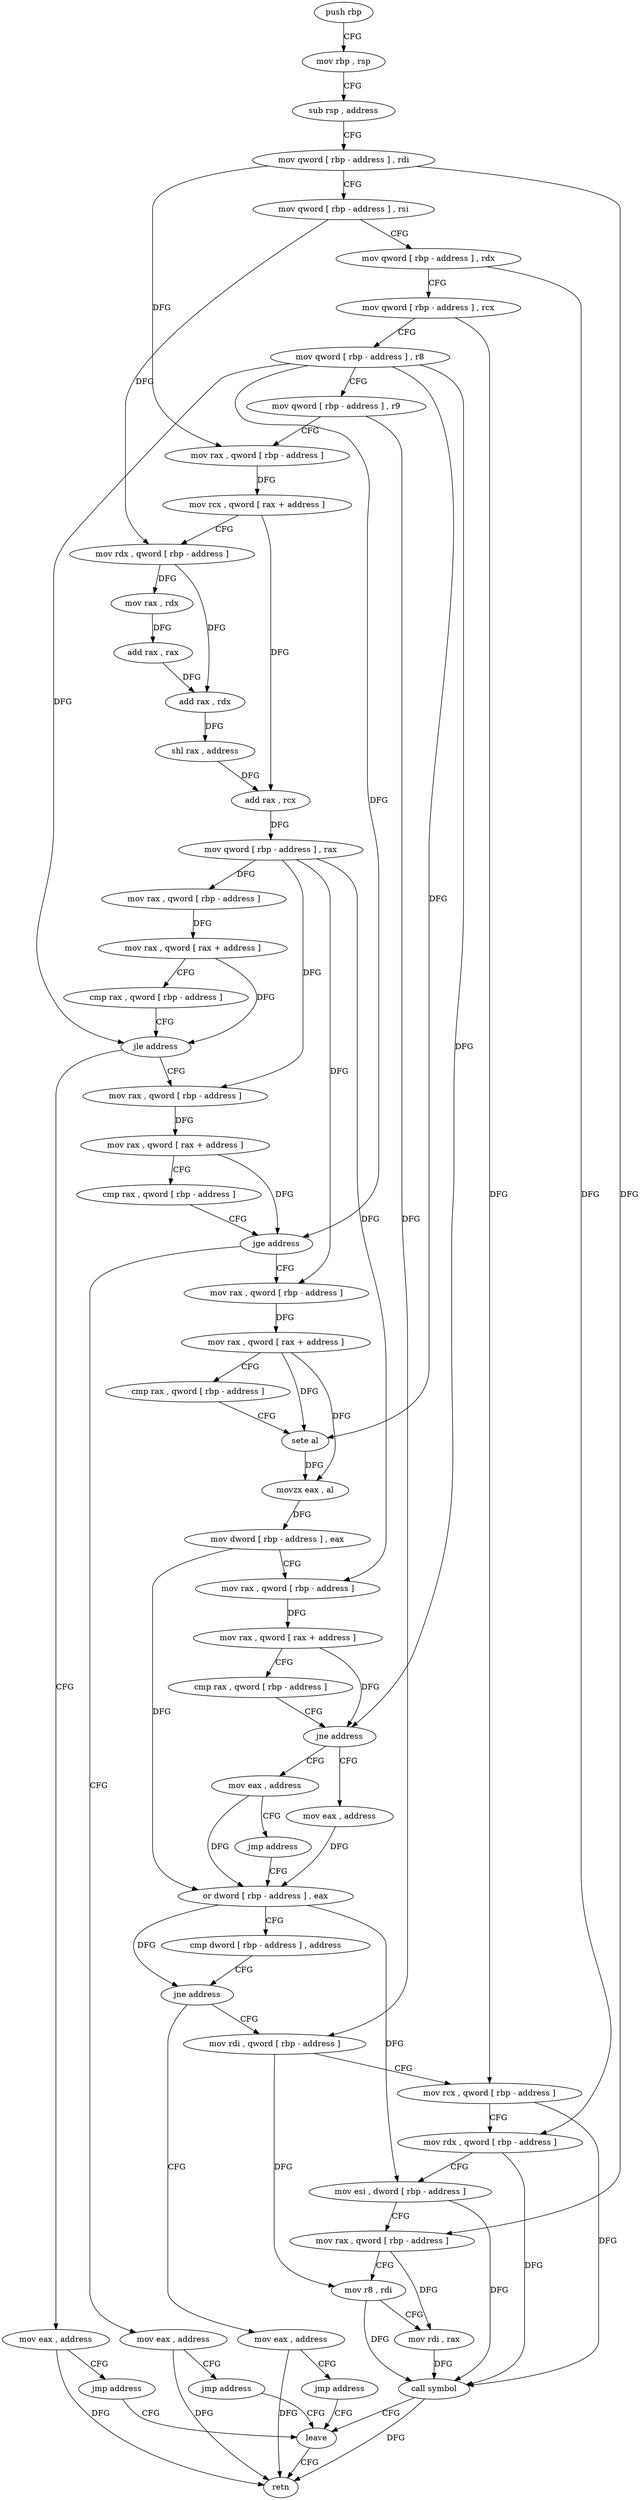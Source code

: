 digraph "func" {
"4433288" [label = "push rbp" ]
"4433289" [label = "mov rbp , rsp" ]
"4433292" [label = "sub rsp , address" ]
"4433296" [label = "mov qword [ rbp - address ] , rdi" ]
"4433300" [label = "mov qword [ rbp - address ] , rsi" ]
"4433304" [label = "mov qword [ rbp - address ] , rdx" ]
"4433308" [label = "mov qword [ rbp - address ] , rcx" ]
"4433312" [label = "mov qword [ rbp - address ] , r8" ]
"4433316" [label = "mov qword [ rbp - address ] , r9" ]
"4433320" [label = "mov rax , qword [ rbp - address ]" ]
"4433324" [label = "mov rcx , qword [ rax + address ]" ]
"4433331" [label = "mov rdx , qword [ rbp - address ]" ]
"4433335" [label = "mov rax , rdx" ]
"4433338" [label = "add rax , rax" ]
"4433341" [label = "add rax , rdx" ]
"4433344" [label = "shl rax , address" ]
"4433348" [label = "add rax , rcx" ]
"4433351" [label = "mov qword [ rbp - address ] , rax" ]
"4433355" [label = "mov rax , qword [ rbp - address ]" ]
"4433359" [label = "mov rax , qword [ rax + address ]" ]
"4433363" [label = "cmp rax , qword [ rbp - address ]" ]
"4433367" [label = "jle address" ]
"4433376" [label = "mov rax , qword [ rbp - address ]" ]
"4433369" [label = "mov eax , address" ]
"4433380" [label = "mov rax , qword [ rax + address ]" ]
"4433384" [label = "cmp rax , qword [ rbp - address ]" ]
"4433388" [label = "jge address" ]
"4433397" [label = "mov rax , qword [ rbp - address ]" ]
"4433390" [label = "mov eax , address" ]
"4433374" [label = "jmp address" ]
"4433490" [label = "leave" ]
"4433401" [label = "mov rax , qword [ rax + address ]" ]
"4433405" [label = "cmp rax , qword [ rbp - address ]" ]
"4433409" [label = "sete al" ]
"4433412" [label = "movzx eax , al" ]
"4433415" [label = "mov dword [ rbp - address ] , eax" ]
"4433418" [label = "mov rax , qword [ rbp - address ]" ]
"4433422" [label = "mov rax , qword [ rax + address ]" ]
"4433426" [label = "cmp rax , qword [ rbp - address ]" ]
"4433430" [label = "jne address" ]
"4433439" [label = "mov eax , address" ]
"4433432" [label = "mov eax , address" ]
"4433395" [label = "jmp address" ]
"4433491" [label = "retn" ]
"4433444" [label = "or dword [ rbp - address ] , eax" ]
"4433437" [label = "jmp address" ]
"4433460" [label = "mov rdi , qword [ rbp - address ]" ]
"4433464" [label = "mov rcx , qword [ rbp - address ]" ]
"4433468" [label = "mov rdx , qword [ rbp - address ]" ]
"4433472" [label = "mov esi , dword [ rbp - address ]" ]
"4433475" [label = "mov rax , qword [ rbp - address ]" ]
"4433479" [label = "mov r8 , rdi" ]
"4433482" [label = "mov rdi , rax" ]
"4433485" [label = "call symbol" ]
"4433453" [label = "mov eax , address" ]
"4433458" [label = "jmp address" ]
"4433447" [label = "cmp dword [ rbp - address ] , address" ]
"4433451" [label = "jne address" ]
"4433288" -> "4433289" [ label = "CFG" ]
"4433289" -> "4433292" [ label = "CFG" ]
"4433292" -> "4433296" [ label = "CFG" ]
"4433296" -> "4433300" [ label = "CFG" ]
"4433296" -> "4433320" [ label = "DFG" ]
"4433296" -> "4433475" [ label = "DFG" ]
"4433300" -> "4433304" [ label = "CFG" ]
"4433300" -> "4433331" [ label = "DFG" ]
"4433304" -> "4433308" [ label = "CFG" ]
"4433304" -> "4433468" [ label = "DFG" ]
"4433308" -> "4433312" [ label = "CFG" ]
"4433308" -> "4433464" [ label = "DFG" ]
"4433312" -> "4433316" [ label = "CFG" ]
"4433312" -> "4433367" [ label = "DFG" ]
"4433312" -> "4433388" [ label = "DFG" ]
"4433312" -> "4433409" [ label = "DFG" ]
"4433312" -> "4433430" [ label = "DFG" ]
"4433316" -> "4433320" [ label = "CFG" ]
"4433316" -> "4433460" [ label = "DFG" ]
"4433320" -> "4433324" [ label = "DFG" ]
"4433324" -> "4433331" [ label = "CFG" ]
"4433324" -> "4433348" [ label = "DFG" ]
"4433331" -> "4433335" [ label = "DFG" ]
"4433331" -> "4433341" [ label = "DFG" ]
"4433335" -> "4433338" [ label = "DFG" ]
"4433338" -> "4433341" [ label = "DFG" ]
"4433341" -> "4433344" [ label = "DFG" ]
"4433344" -> "4433348" [ label = "DFG" ]
"4433348" -> "4433351" [ label = "DFG" ]
"4433351" -> "4433355" [ label = "DFG" ]
"4433351" -> "4433376" [ label = "DFG" ]
"4433351" -> "4433397" [ label = "DFG" ]
"4433351" -> "4433418" [ label = "DFG" ]
"4433355" -> "4433359" [ label = "DFG" ]
"4433359" -> "4433363" [ label = "CFG" ]
"4433359" -> "4433367" [ label = "DFG" ]
"4433363" -> "4433367" [ label = "CFG" ]
"4433367" -> "4433376" [ label = "CFG" ]
"4433367" -> "4433369" [ label = "CFG" ]
"4433376" -> "4433380" [ label = "DFG" ]
"4433369" -> "4433374" [ label = "CFG" ]
"4433369" -> "4433491" [ label = "DFG" ]
"4433380" -> "4433384" [ label = "CFG" ]
"4433380" -> "4433388" [ label = "DFG" ]
"4433384" -> "4433388" [ label = "CFG" ]
"4433388" -> "4433397" [ label = "CFG" ]
"4433388" -> "4433390" [ label = "CFG" ]
"4433397" -> "4433401" [ label = "DFG" ]
"4433390" -> "4433395" [ label = "CFG" ]
"4433390" -> "4433491" [ label = "DFG" ]
"4433374" -> "4433490" [ label = "CFG" ]
"4433490" -> "4433491" [ label = "CFG" ]
"4433401" -> "4433405" [ label = "CFG" ]
"4433401" -> "4433409" [ label = "DFG" ]
"4433401" -> "4433412" [ label = "DFG" ]
"4433405" -> "4433409" [ label = "CFG" ]
"4433409" -> "4433412" [ label = "DFG" ]
"4433412" -> "4433415" [ label = "DFG" ]
"4433415" -> "4433418" [ label = "CFG" ]
"4433415" -> "4433444" [ label = "DFG" ]
"4433418" -> "4433422" [ label = "DFG" ]
"4433422" -> "4433426" [ label = "CFG" ]
"4433422" -> "4433430" [ label = "DFG" ]
"4433426" -> "4433430" [ label = "CFG" ]
"4433430" -> "4433439" [ label = "CFG" ]
"4433430" -> "4433432" [ label = "CFG" ]
"4433439" -> "4433444" [ label = "DFG" ]
"4433432" -> "4433437" [ label = "CFG" ]
"4433432" -> "4433444" [ label = "DFG" ]
"4433395" -> "4433490" [ label = "CFG" ]
"4433444" -> "4433447" [ label = "CFG" ]
"4433444" -> "4433451" [ label = "DFG" ]
"4433444" -> "4433472" [ label = "DFG" ]
"4433437" -> "4433444" [ label = "CFG" ]
"4433460" -> "4433464" [ label = "CFG" ]
"4433460" -> "4433479" [ label = "DFG" ]
"4433464" -> "4433468" [ label = "CFG" ]
"4433464" -> "4433485" [ label = "DFG" ]
"4433468" -> "4433472" [ label = "CFG" ]
"4433468" -> "4433485" [ label = "DFG" ]
"4433472" -> "4433475" [ label = "CFG" ]
"4433472" -> "4433485" [ label = "DFG" ]
"4433475" -> "4433479" [ label = "CFG" ]
"4433475" -> "4433482" [ label = "DFG" ]
"4433479" -> "4433482" [ label = "CFG" ]
"4433479" -> "4433485" [ label = "DFG" ]
"4433482" -> "4433485" [ label = "DFG" ]
"4433485" -> "4433490" [ label = "CFG" ]
"4433485" -> "4433491" [ label = "DFG" ]
"4433453" -> "4433458" [ label = "CFG" ]
"4433453" -> "4433491" [ label = "DFG" ]
"4433458" -> "4433490" [ label = "CFG" ]
"4433447" -> "4433451" [ label = "CFG" ]
"4433451" -> "4433460" [ label = "CFG" ]
"4433451" -> "4433453" [ label = "CFG" ]
}
